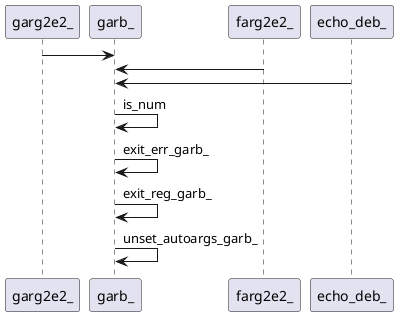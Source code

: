 @startuml rete
garg2e2_ -> garb_ 
farg2e2_ -> garb_
echo_deb_ -> garb_
garb_ -> garb_:is_num
garb_ -> garb_:exit_err_garb_
garb_ -> garb_:exit_reg_garb_
garb_ -> garb_:unset_autoargs_garb_
' {wrap_fn}
' fnn o-> garb_
' {body_fn}
@enduml